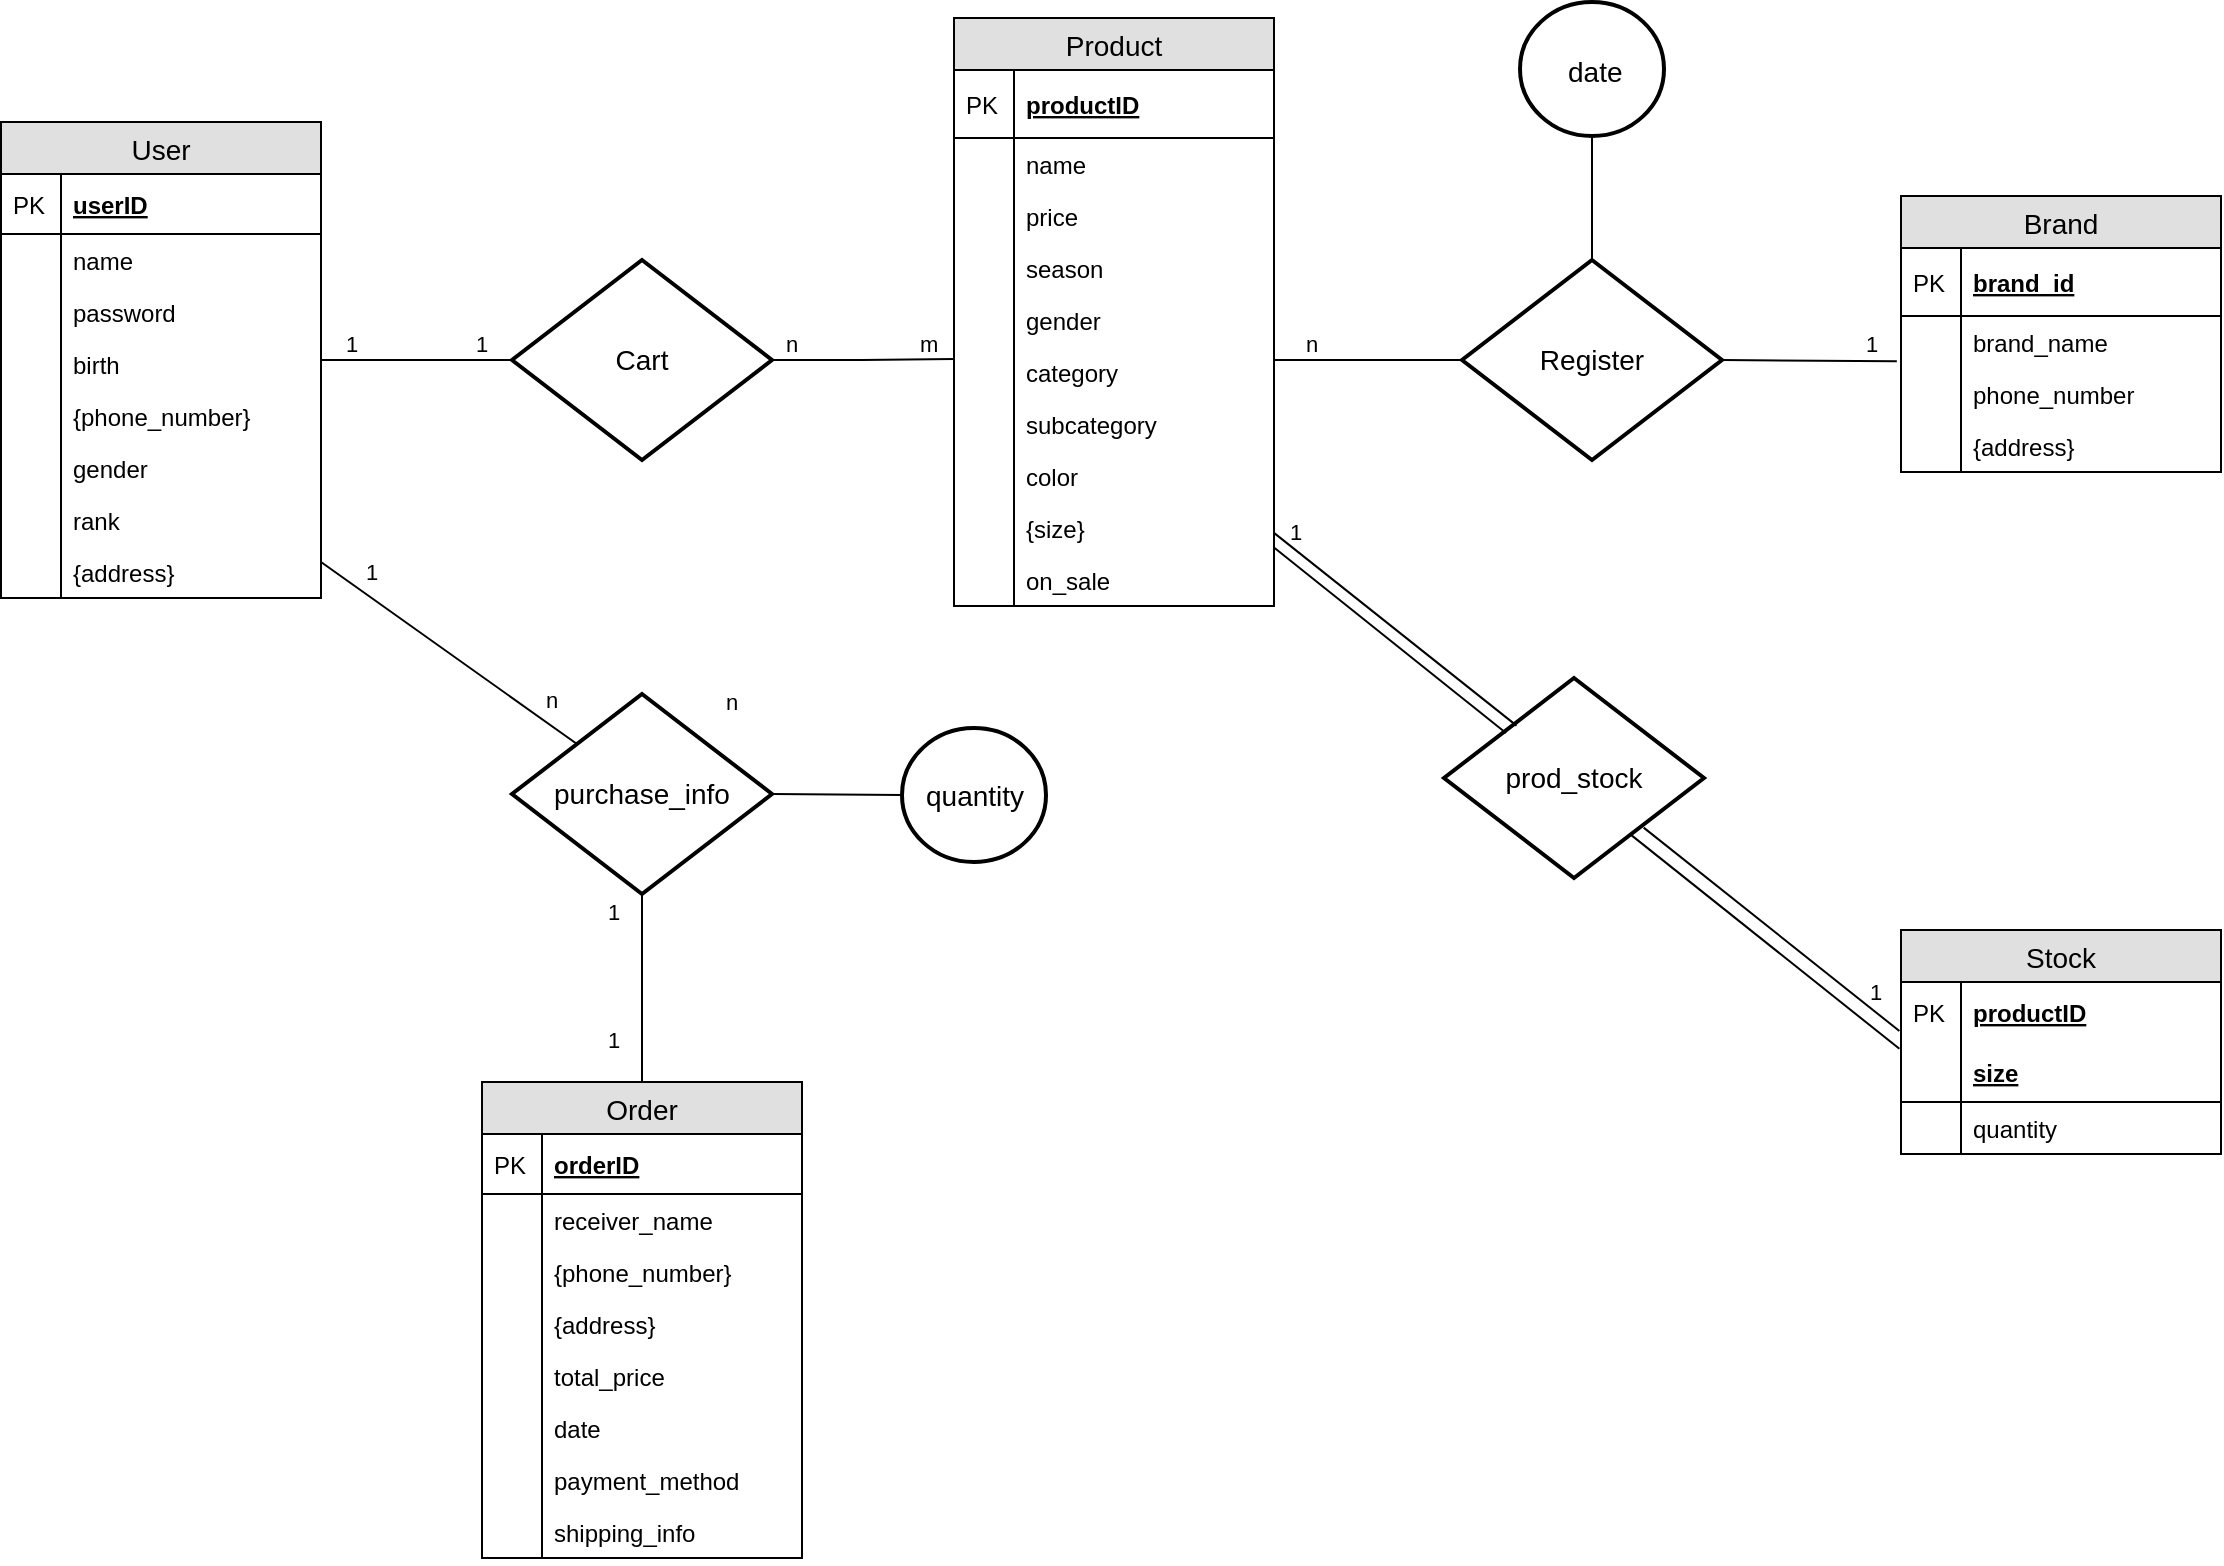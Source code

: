 <mxfile version="12.2.6" type="device" pages="1"><diagram id="6go0YxS4qArBRORbx_n_" name="Page-1"><mxGraphModel dx="1727" dy="819" grid="1" gridSize="10" guides="1" tooltips="1" connect="1" arrows="1" fold="1" page="1" pageScale="1" pageWidth="1169" pageHeight="827" math="0" shadow="0"><root><mxCell id="0"/><mxCell id="1" parent="0"/><mxCell id="MgTpr4S2zH0lPqPkGLMn-1" value="User" style="swimlane;fontStyle=0;childLayout=stackLayout;horizontal=1;startSize=26;fillColor=#e0e0e0;horizontalStack=0;resizeParent=1;resizeParentMax=0;resizeLast=0;collapsible=1;marginBottom=0;swimlaneFillColor=#ffffff;align=center;fontSize=14;" parent="1" vertex="1"><mxGeometry x="28.5" y="84" width="160" height="238" as="geometry"/></mxCell><mxCell id="MgTpr4S2zH0lPqPkGLMn-2" value="userID" style="shape=partialRectangle;top=0;left=0;right=0;bottom=1;align=left;verticalAlign=middle;fillColor=none;spacingLeft=34;spacingRight=4;overflow=hidden;rotatable=0;points=[[0,0.5],[1,0.5]];portConstraint=eastwest;dropTarget=0;fontStyle=5;fontSize=12;" parent="MgTpr4S2zH0lPqPkGLMn-1" vertex="1"><mxGeometry y="26" width="160" height="30" as="geometry"/></mxCell><mxCell id="MgTpr4S2zH0lPqPkGLMn-3" value="PK" style="shape=partialRectangle;top=0;left=0;bottom=0;fillColor=none;align=left;verticalAlign=middle;spacingLeft=4;spacingRight=4;overflow=hidden;rotatable=0;points=[];portConstraint=eastwest;part=1;fontSize=12;" parent="MgTpr4S2zH0lPqPkGLMn-2" vertex="1" connectable="0"><mxGeometry width="30" height="30" as="geometry"/></mxCell><mxCell id="MgTpr4S2zH0lPqPkGLMn-4" value="name" style="shape=partialRectangle;top=0;left=0;right=0;bottom=0;align=left;verticalAlign=top;fillColor=none;spacingLeft=34;spacingRight=4;overflow=hidden;rotatable=0;points=[[0,0.5],[1,0.5]];portConstraint=eastwest;dropTarget=0;fontSize=12;" parent="MgTpr4S2zH0lPqPkGLMn-1" vertex="1"><mxGeometry y="56" width="160" height="26" as="geometry"/></mxCell><mxCell id="MgTpr4S2zH0lPqPkGLMn-5" value="" style="shape=partialRectangle;top=0;left=0;bottom=0;fillColor=none;align=left;verticalAlign=top;spacingLeft=4;spacingRight=4;overflow=hidden;rotatable=0;points=[];portConstraint=eastwest;part=1;fontSize=12;" parent="MgTpr4S2zH0lPqPkGLMn-4" vertex="1" connectable="0"><mxGeometry width="30" height="26" as="geometry"/></mxCell><mxCell id="MgTpr4S2zH0lPqPkGLMn-6" value="password" style="shape=partialRectangle;top=0;left=0;right=0;bottom=0;align=left;verticalAlign=top;fillColor=none;spacingLeft=34;spacingRight=4;overflow=hidden;rotatable=0;points=[[0,0.5],[1,0.5]];portConstraint=eastwest;dropTarget=0;fontSize=12;" parent="MgTpr4S2zH0lPqPkGLMn-1" vertex="1"><mxGeometry y="82" width="160" height="26" as="geometry"/></mxCell><mxCell id="MgTpr4S2zH0lPqPkGLMn-7" value="" style="shape=partialRectangle;top=0;left=0;bottom=0;fillColor=none;align=left;verticalAlign=top;spacingLeft=4;spacingRight=4;overflow=hidden;rotatable=0;points=[];portConstraint=eastwest;part=1;fontSize=12;" parent="MgTpr4S2zH0lPqPkGLMn-6" vertex="1" connectable="0"><mxGeometry width="30" height="26" as="geometry"/></mxCell><mxCell id="MgTpr4S2zH0lPqPkGLMn-8" value="birth" style="shape=partialRectangle;top=0;left=0;right=0;bottom=0;align=left;verticalAlign=top;fillColor=none;spacingLeft=34;spacingRight=4;overflow=hidden;rotatable=0;points=[[0,0.5],[1,0.5]];portConstraint=eastwest;dropTarget=0;fontSize=12;" parent="MgTpr4S2zH0lPqPkGLMn-1" vertex="1"><mxGeometry y="108" width="160" height="26" as="geometry"/></mxCell><mxCell id="MgTpr4S2zH0lPqPkGLMn-9" value="" style="shape=partialRectangle;top=0;left=0;bottom=0;fillColor=none;align=left;verticalAlign=top;spacingLeft=4;spacingRight=4;overflow=hidden;rotatable=0;points=[];portConstraint=eastwest;part=1;fontSize=12;" parent="MgTpr4S2zH0lPqPkGLMn-8" vertex="1" connectable="0"><mxGeometry width="30" height="26" as="geometry"/></mxCell><mxCell id="MgTpr4S2zH0lPqPkGLMn-12" value="{phone_number}" style="shape=partialRectangle;top=0;left=0;right=0;bottom=0;align=left;verticalAlign=top;fillColor=none;spacingLeft=34;spacingRight=4;overflow=hidden;rotatable=0;points=[[0,0.5],[1,0.5]];portConstraint=eastwest;dropTarget=0;fontSize=12;" parent="MgTpr4S2zH0lPqPkGLMn-1" vertex="1"><mxGeometry y="134" width="160" height="26" as="geometry"/></mxCell><mxCell id="MgTpr4S2zH0lPqPkGLMn-13" value="" style="shape=partialRectangle;top=0;left=0;bottom=0;fillColor=none;align=left;verticalAlign=top;spacingLeft=4;spacingRight=4;overflow=hidden;rotatable=0;points=[];portConstraint=eastwest;part=1;fontSize=12;" parent="MgTpr4S2zH0lPqPkGLMn-12" vertex="1" connectable="0"><mxGeometry width="30" height="26" as="geometry"/></mxCell><mxCell id="MgTpr4S2zH0lPqPkGLMn-14" value="gender" style="shape=partialRectangle;top=0;left=0;right=0;bottom=0;align=left;verticalAlign=top;fillColor=none;spacingLeft=34;spacingRight=4;overflow=hidden;rotatable=0;points=[[0,0.5],[1,0.5]];portConstraint=eastwest;dropTarget=0;fontSize=12;" parent="MgTpr4S2zH0lPqPkGLMn-1" vertex="1"><mxGeometry y="160" width="160" height="26" as="geometry"/></mxCell><mxCell id="MgTpr4S2zH0lPqPkGLMn-15" value="" style="shape=partialRectangle;top=0;left=0;bottom=0;fillColor=none;align=left;verticalAlign=top;spacingLeft=4;spacingRight=4;overflow=hidden;rotatable=0;points=[];portConstraint=eastwest;part=1;fontSize=12;" parent="MgTpr4S2zH0lPqPkGLMn-14" vertex="1" connectable="0"><mxGeometry width="30" height="26" as="geometry"/></mxCell><mxCell id="MgTpr4S2zH0lPqPkGLMn-16" value="rank" style="shape=partialRectangle;top=0;left=0;right=0;bottom=0;align=left;verticalAlign=top;fillColor=none;spacingLeft=34;spacingRight=4;overflow=hidden;rotatable=0;points=[[0,0.5],[1,0.5]];portConstraint=eastwest;dropTarget=0;fontSize=12;" parent="MgTpr4S2zH0lPqPkGLMn-1" vertex="1"><mxGeometry y="186" width="160" height="26" as="geometry"/></mxCell><mxCell id="MgTpr4S2zH0lPqPkGLMn-17" value="" style="shape=partialRectangle;top=0;left=0;bottom=0;fillColor=none;align=left;verticalAlign=top;spacingLeft=4;spacingRight=4;overflow=hidden;rotatable=0;points=[];portConstraint=eastwest;part=1;fontSize=12;" parent="MgTpr4S2zH0lPqPkGLMn-16" vertex="1" connectable="0"><mxGeometry width="30" height="26" as="geometry"/></mxCell><mxCell id="MgTpr4S2zH0lPqPkGLMn-18" value="{address}" style="shape=partialRectangle;top=0;left=0;right=0;bottom=0;align=left;verticalAlign=top;fillColor=none;spacingLeft=34;spacingRight=4;overflow=hidden;rotatable=0;points=[[0,0.5],[1,0.5]];portConstraint=eastwest;dropTarget=0;fontSize=12;" parent="MgTpr4S2zH0lPqPkGLMn-1" vertex="1"><mxGeometry y="212" width="160" height="26" as="geometry"/></mxCell><mxCell id="MgTpr4S2zH0lPqPkGLMn-19" value="" style="shape=partialRectangle;top=0;left=0;bottom=0;fillColor=none;align=left;verticalAlign=top;spacingLeft=4;spacingRight=4;overflow=hidden;rotatable=0;points=[];portConstraint=eastwest;part=1;fontSize=12;" parent="MgTpr4S2zH0lPqPkGLMn-18" vertex="1" connectable="0"><mxGeometry width="30" height="26" as="geometry"/></mxCell><mxCell id="MgTpr4S2zH0lPqPkGLMn-41" value="Product" style="swimlane;fontStyle=0;childLayout=stackLayout;horizontal=1;startSize=26;fillColor=#e0e0e0;horizontalStack=0;resizeParent=1;resizeParentMax=0;resizeLast=0;collapsible=1;marginBottom=0;swimlaneFillColor=#ffffff;align=center;fontSize=14;" parent="1" vertex="1"><mxGeometry x="505" y="32" width="160" height="294" as="geometry"/></mxCell><mxCell id="MgTpr4S2zH0lPqPkGLMn-42" value="productID" style="shape=partialRectangle;top=0;left=0;right=0;bottom=1;align=left;verticalAlign=middle;fillColor=none;spacingLeft=34;spacingRight=4;overflow=hidden;rotatable=0;points=[[0,0.5],[1,0.5]];portConstraint=eastwest;dropTarget=0;fontStyle=5;fontSize=12;" parent="MgTpr4S2zH0lPqPkGLMn-41" vertex="1"><mxGeometry y="26" width="160" height="34" as="geometry"/></mxCell><mxCell id="MgTpr4S2zH0lPqPkGLMn-43" value="PK" style="shape=partialRectangle;top=0;left=0;bottom=0;fillColor=none;align=left;verticalAlign=middle;spacingLeft=4;spacingRight=4;overflow=hidden;rotatable=0;points=[];portConstraint=eastwest;part=1;fontSize=12;" parent="MgTpr4S2zH0lPqPkGLMn-42" vertex="1" connectable="0"><mxGeometry width="30" height="34" as="geometry"/></mxCell><mxCell id="MgTpr4S2zH0lPqPkGLMn-46" value="name" style="shape=partialRectangle;top=0;left=0;right=0;bottom=0;align=left;verticalAlign=top;fillColor=none;spacingLeft=34;spacingRight=4;overflow=hidden;rotatable=0;points=[[0,0.5],[1,0.5]];portConstraint=eastwest;dropTarget=0;fontSize=12;" parent="MgTpr4S2zH0lPqPkGLMn-41" vertex="1"><mxGeometry y="60" width="160" height="26" as="geometry"/></mxCell><mxCell id="MgTpr4S2zH0lPqPkGLMn-47" value="" style="shape=partialRectangle;top=0;left=0;bottom=0;fillColor=none;align=left;verticalAlign=top;spacingLeft=4;spacingRight=4;overflow=hidden;rotatable=0;points=[];portConstraint=eastwest;part=1;fontSize=12;" parent="MgTpr4S2zH0lPqPkGLMn-46" vertex="1" connectable="0"><mxGeometry width="30" height="26" as="geometry"/></mxCell><mxCell id="MgTpr4S2zH0lPqPkGLMn-48" value="price" style="shape=partialRectangle;top=0;left=0;right=0;bottom=0;align=left;verticalAlign=top;fillColor=none;spacingLeft=34;spacingRight=4;overflow=hidden;rotatable=0;points=[[0,0.5],[1,0.5]];portConstraint=eastwest;dropTarget=0;fontSize=12;" parent="MgTpr4S2zH0lPqPkGLMn-41" vertex="1"><mxGeometry y="86" width="160" height="26" as="geometry"/></mxCell><mxCell id="MgTpr4S2zH0lPqPkGLMn-49" value="" style="shape=partialRectangle;top=0;left=0;bottom=0;fillColor=none;align=left;verticalAlign=top;spacingLeft=4;spacingRight=4;overflow=hidden;rotatable=0;points=[];portConstraint=eastwest;part=1;fontSize=12;" parent="MgTpr4S2zH0lPqPkGLMn-48" vertex="1" connectable="0"><mxGeometry width="30" height="26" as="geometry"/></mxCell><mxCell id="MgTpr4S2zH0lPqPkGLMn-54" value="season" style="shape=partialRectangle;top=0;left=0;right=0;bottom=0;align=left;verticalAlign=top;fillColor=none;spacingLeft=34;spacingRight=4;overflow=hidden;rotatable=0;points=[[0,0.5],[1,0.5]];portConstraint=eastwest;dropTarget=0;fontSize=12;" parent="MgTpr4S2zH0lPqPkGLMn-41" vertex="1"><mxGeometry y="112" width="160" height="26" as="geometry"/></mxCell><mxCell id="MgTpr4S2zH0lPqPkGLMn-55" value="" style="shape=partialRectangle;top=0;left=0;bottom=0;fillColor=none;align=left;verticalAlign=top;spacingLeft=4;spacingRight=4;overflow=hidden;rotatable=0;points=[];portConstraint=eastwest;part=1;fontSize=12;" parent="MgTpr4S2zH0lPqPkGLMn-54" vertex="1" connectable="0"><mxGeometry width="30" height="26" as="geometry"/></mxCell><mxCell id="liSh1-O4tQ08K_07JXcO-16" value="gender" style="shape=partialRectangle;top=0;left=0;right=0;bottom=0;align=left;verticalAlign=top;fillColor=none;spacingLeft=34;spacingRight=4;overflow=hidden;rotatable=0;points=[[0,0.5],[1,0.5]];portConstraint=eastwest;dropTarget=0;fontSize=12;" vertex="1" parent="MgTpr4S2zH0lPqPkGLMn-41"><mxGeometry y="138" width="160" height="26" as="geometry"/></mxCell><mxCell id="liSh1-O4tQ08K_07JXcO-17" value="" style="shape=partialRectangle;top=0;left=0;bottom=0;fillColor=none;align=left;verticalAlign=top;spacingLeft=4;spacingRight=4;overflow=hidden;rotatable=0;points=[];portConstraint=eastwest;part=1;fontSize=12;" vertex="1" connectable="0" parent="liSh1-O4tQ08K_07JXcO-16"><mxGeometry width="30" height="26" as="geometry"/></mxCell><mxCell id="liSh1-O4tQ08K_07JXcO-18" value="category" style="shape=partialRectangle;top=0;left=0;right=0;bottom=0;align=left;verticalAlign=top;fillColor=none;spacingLeft=34;spacingRight=4;overflow=hidden;rotatable=0;points=[[0,0.5],[1,0.5]];portConstraint=eastwest;dropTarget=0;fontSize=12;" vertex="1" parent="MgTpr4S2zH0lPqPkGLMn-41"><mxGeometry y="164" width="160" height="26" as="geometry"/></mxCell><mxCell id="liSh1-O4tQ08K_07JXcO-19" value="" style="shape=partialRectangle;top=0;left=0;bottom=0;fillColor=none;align=left;verticalAlign=top;spacingLeft=4;spacingRight=4;overflow=hidden;rotatable=0;points=[];portConstraint=eastwest;part=1;fontSize=12;" vertex="1" connectable="0" parent="liSh1-O4tQ08K_07JXcO-18"><mxGeometry width="30" height="26" as="geometry"/></mxCell><mxCell id="liSh1-O4tQ08K_07JXcO-20" value="subcategory" style="shape=partialRectangle;top=0;left=0;right=0;bottom=0;align=left;verticalAlign=top;fillColor=none;spacingLeft=34;spacingRight=4;overflow=hidden;rotatable=0;points=[[0,0.5],[1,0.5]];portConstraint=eastwest;dropTarget=0;fontSize=12;" vertex="1" parent="MgTpr4S2zH0lPqPkGLMn-41"><mxGeometry y="190" width="160" height="26" as="geometry"/></mxCell><mxCell id="liSh1-O4tQ08K_07JXcO-21" value="" style="shape=partialRectangle;top=0;left=0;bottom=0;fillColor=none;align=left;verticalAlign=top;spacingLeft=4;spacingRight=4;overflow=hidden;rotatable=0;points=[];portConstraint=eastwest;part=1;fontSize=12;" vertex="1" connectable="0" parent="liSh1-O4tQ08K_07JXcO-20"><mxGeometry width="30" height="26" as="geometry"/></mxCell><mxCell id="liSh1-O4tQ08K_07JXcO-22" value="color" style="shape=partialRectangle;top=0;left=0;right=0;bottom=0;align=left;verticalAlign=top;fillColor=none;spacingLeft=34;spacingRight=4;overflow=hidden;rotatable=0;points=[[0,0.5],[1,0.5]];portConstraint=eastwest;dropTarget=0;fontSize=12;" vertex="1" parent="MgTpr4S2zH0lPqPkGLMn-41"><mxGeometry y="216" width="160" height="26" as="geometry"/></mxCell><mxCell id="liSh1-O4tQ08K_07JXcO-23" value="" style="shape=partialRectangle;top=0;left=0;bottom=0;fillColor=none;align=left;verticalAlign=top;spacingLeft=4;spacingRight=4;overflow=hidden;rotatable=0;points=[];portConstraint=eastwest;part=1;fontSize=12;" vertex="1" connectable="0" parent="liSh1-O4tQ08K_07JXcO-22"><mxGeometry width="30" height="26" as="geometry"/></mxCell><mxCell id="liSh1-O4tQ08K_07JXcO-24" value="{size}" style="shape=partialRectangle;top=0;left=0;right=0;bottom=0;align=left;verticalAlign=top;fillColor=none;spacingLeft=34;spacingRight=4;overflow=hidden;rotatable=0;points=[[0,0.5],[1,0.5]];portConstraint=eastwest;dropTarget=0;fontSize=12;" vertex="1" parent="MgTpr4S2zH0lPqPkGLMn-41"><mxGeometry y="242" width="160" height="26" as="geometry"/></mxCell><mxCell id="liSh1-O4tQ08K_07JXcO-25" value="" style="shape=partialRectangle;top=0;left=0;bottom=0;fillColor=none;align=left;verticalAlign=top;spacingLeft=4;spacingRight=4;overflow=hidden;rotatable=0;points=[];portConstraint=eastwest;part=1;fontSize=12;" vertex="1" connectable="0" parent="liSh1-O4tQ08K_07JXcO-24"><mxGeometry width="30" height="26" as="geometry"/></mxCell><mxCell id="liSh1-O4tQ08K_07JXcO-44" value="on_sale" style="shape=partialRectangle;top=0;left=0;right=0;bottom=0;align=left;verticalAlign=top;fillColor=none;spacingLeft=34;spacingRight=4;overflow=hidden;rotatable=0;points=[[0,0.5],[1,0.5]];portConstraint=eastwest;dropTarget=0;fontSize=12;" vertex="1" parent="MgTpr4S2zH0lPqPkGLMn-41"><mxGeometry y="268" width="160" height="26" as="geometry"/></mxCell><mxCell id="liSh1-O4tQ08K_07JXcO-45" value="" style="shape=partialRectangle;top=0;left=0;bottom=0;fillColor=none;align=left;verticalAlign=top;spacingLeft=4;spacingRight=4;overflow=hidden;rotatable=0;points=[];portConstraint=eastwest;part=1;fontSize=12;" vertex="1" connectable="0" parent="liSh1-O4tQ08K_07JXcO-44"><mxGeometry width="30" height="26" as="geometry"/></mxCell><mxCell id="MgTpr4S2zH0lPqPkGLMn-109" style="edgeStyle=orthogonalEdgeStyle;rounded=0;orthogonalLoop=1;jettySize=auto;html=1;exitX=0.5;exitY=0;exitDx=0;exitDy=0;entryX=0.5;entryY=1;entryDx=0;entryDy=0;endArrow=none;endFill=0;fontSize=11;" parent="1" source="MgTpr4S2zH0lPqPkGLMn-64" target="MgTpr4S2zH0lPqPkGLMn-106" edge="1"><mxGeometry relative="1" as="geometry"/></mxCell><mxCell id="MgTpr4S2zH0lPqPkGLMn-64" value="Order" style="swimlane;fontStyle=0;childLayout=stackLayout;horizontal=1;startSize=26;fillColor=#e0e0e0;horizontalStack=0;resizeParent=1;resizeParentMax=0;resizeLast=0;collapsible=1;marginBottom=0;swimlaneFillColor=#ffffff;align=center;fontSize=14;" parent="1" vertex="1"><mxGeometry x="269" y="564" width="160" height="238" as="geometry"/></mxCell><mxCell id="MgTpr4S2zH0lPqPkGLMn-65" value="orderID" style="shape=partialRectangle;top=0;left=0;right=0;bottom=1;align=left;verticalAlign=middle;fillColor=none;spacingLeft=34;spacingRight=4;overflow=hidden;rotatable=0;points=[[0,0.5],[1,0.5]];portConstraint=eastwest;dropTarget=0;fontStyle=5;fontSize=12;" parent="MgTpr4S2zH0lPqPkGLMn-64" vertex="1"><mxGeometry y="26" width="160" height="30" as="geometry"/></mxCell><mxCell id="MgTpr4S2zH0lPqPkGLMn-66" value="PK" style="shape=partialRectangle;top=0;left=0;bottom=0;fillColor=none;align=left;verticalAlign=middle;spacingLeft=4;spacingRight=4;overflow=hidden;rotatable=0;points=[];portConstraint=eastwest;part=1;fontSize=12;" parent="MgTpr4S2zH0lPqPkGLMn-65" vertex="1" connectable="0"><mxGeometry width="30" height="30" as="geometry"/></mxCell><mxCell id="MgTpr4S2zH0lPqPkGLMn-67" value="receiver_name" style="shape=partialRectangle;top=0;left=0;right=0;bottom=0;align=left;verticalAlign=top;fillColor=none;spacingLeft=34;spacingRight=4;overflow=hidden;rotatable=0;points=[[0,0.5],[1,0.5]];portConstraint=eastwest;dropTarget=0;fontSize=12;" parent="MgTpr4S2zH0lPqPkGLMn-64" vertex="1"><mxGeometry y="56" width="160" height="26" as="geometry"/></mxCell><mxCell id="MgTpr4S2zH0lPqPkGLMn-68" value="" style="shape=partialRectangle;top=0;left=0;bottom=0;fillColor=none;align=left;verticalAlign=top;spacingLeft=4;spacingRight=4;overflow=hidden;rotatable=0;points=[];portConstraint=eastwest;part=1;fontSize=12;" parent="MgTpr4S2zH0lPqPkGLMn-67" vertex="1" connectable="0"><mxGeometry width="30" height="26" as="geometry"/></mxCell><mxCell id="liSh1-O4tQ08K_07JXcO-53" value="{phone_number}" style="shape=partialRectangle;top=0;left=0;right=0;bottom=0;align=left;verticalAlign=top;fillColor=none;spacingLeft=34;spacingRight=4;overflow=hidden;rotatable=0;points=[[0,0.5],[1,0.5]];portConstraint=eastwest;dropTarget=0;fontSize=12;" vertex="1" parent="MgTpr4S2zH0lPqPkGLMn-64"><mxGeometry y="82" width="160" height="26" as="geometry"/></mxCell><mxCell id="liSh1-O4tQ08K_07JXcO-54" value="" style="shape=partialRectangle;top=0;left=0;bottom=0;fillColor=none;align=left;verticalAlign=top;spacingLeft=4;spacingRight=4;overflow=hidden;rotatable=0;points=[];portConstraint=eastwest;part=1;fontSize=12;" vertex="1" connectable="0" parent="liSh1-O4tQ08K_07JXcO-53"><mxGeometry width="30" height="26" as="geometry"/></mxCell><mxCell id="liSh1-O4tQ08K_07JXcO-51" value="{address}" style="shape=partialRectangle;top=0;left=0;right=0;bottom=0;align=left;verticalAlign=top;fillColor=none;spacingLeft=34;spacingRight=4;overflow=hidden;rotatable=0;points=[[0,0.5],[1,0.5]];portConstraint=eastwest;dropTarget=0;fontSize=12;" vertex="1" parent="MgTpr4S2zH0lPqPkGLMn-64"><mxGeometry y="108" width="160" height="26" as="geometry"/></mxCell><mxCell id="liSh1-O4tQ08K_07JXcO-52" value="" style="shape=partialRectangle;top=0;left=0;bottom=0;fillColor=none;align=left;verticalAlign=top;spacingLeft=4;spacingRight=4;overflow=hidden;rotatable=0;points=[];portConstraint=eastwest;part=1;fontSize=12;" vertex="1" connectable="0" parent="liSh1-O4tQ08K_07JXcO-51"><mxGeometry width="30" height="26" as="geometry"/></mxCell><mxCell id="MgTpr4S2zH0lPqPkGLMn-69" value="total_price" style="shape=partialRectangle;top=0;left=0;right=0;bottom=0;align=left;verticalAlign=top;fillColor=none;spacingLeft=34;spacingRight=4;overflow=hidden;rotatable=0;points=[[0,0.5],[1,0.5]];portConstraint=eastwest;dropTarget=0;fontSize=12;" parent="MgTpr4S2zH0lPqPkGLMn-64" vertex="1"><mxGeometry y="134" width="160" height="26" as="geometry"/></mxCell><mxCell id="MgTpr4S2zH0lPqPkGLMn-70" value="" style="shape=partialRectangle;top=0;left=0;bottom=0;fillColor=none;align=left;verticalAlign=top;spacingLeft=4;spacingRight=4;overflow=hidden;rotatable=0;points=[];portConstraint=eastwest;part=1;fontSize=12;" parent="MgTpr4S2zH0lPqPkGLMn-69" vertex="1" connectable="0"><mxGeometry width="30" height="26" as="geometry"/></mxCell><mxCell id="MgTpr4S2zH0lPqPkGLMn-77" value="date" style="shape=partialRectangle;top=0;left=0;right=0;bottom=0;align=left;verticalAlign=top;fillColor=none;spacingLeft=34;spacingRight=4;overflow=hidden;rotatable=0;points=[[0,0.5],[1,0.5]];portConstraint=eastwest;dropTarget=0;fontSize=12;" parent="MgTpr4S2zH0lPqPkGLMn-64" vertex="1"><mxGeometry y="160" width="160" height="26" as="geometry"/></mxCell><mxCell id="MgTpr4S2zH0lPqPkGLMn-78" value="" style="shape=partialRectangle;top=0;left=0;bottom=0;fillColor=none;align=left;verticalAlign=top;spacingLeft=4;spacingRight=4;overflow=hidden;rotatable=0;points=[];portConstraint=eastwest;part=1;fontSize=12;" parent="MgTpr4S2zH0lPqPkGLMn-77" vertex="1" connectable="0"><mxGeometry width="30" height="26" as="geometry"/></mxCell><mxCell id="liSh1-O4tQ08K_07JXcO-55" value="payment_method" style="shape=partialRectangle;top=0;left=0;right=0;bottom=0;align=left;verticalAlign=top;fillColor=none;spacingLeft=34;spacingRight=4;overflow=hidden;rotatable=0;points=[[0,0.5],[1,0.5]];portConstraint=eastwest;dropTarget=0;fontSize=12;" vertex="1" parent="MgTpr4S2zH0lPqPkGLMn-64"><mxGeometry y="186" width="160" height="26" as="geometry"/></mxCell><mxCell id="liSh1-O4tQ08K_07JXcO-56" value="" style="shape=partialRectangle;top=0;left=0;bottom=0;fillColor=none;align=left;verticalAlign=top;spacingLeft=4;spacingRight=4;overflow=hidden;rotatable=0;points=[];portConstraint=eastwest;part=1;fontSize=12;" vertex="1" connectable="0" parent="liSh1-O4tQ08K_07JXcO-55"><mxGeometry width="30" height="26" as="geometry"/></mxCell><mxCell id="liSh1-O4tQ08K_07JXcO-57" value="shipping_info" style="shape=partialRectangle;top=0;left=0;right=0;bottom=0;align=left;verticalAlign=top;fillColor=none;spacingLeft=34;spacingRight=4;overflow=hidden;rotatable=0;points=[[0,0.5],[1,0.5]];portConstraint=eastwest;dropTarget=0;fontSize=12;" vertex="1" parent="MgTpr4S2zH0lPqPkGLMn-64"><mxGeometry y="212" width="160" height="26" as="geometry"/></mxCell><mxCell id="liSh1-O4tQ08K_07JXcO-58" value="" style="shape=partialRectangle;top=0;left=0;bottom=0;fillColor=none;align=left;verticalAlign=top;spacingLeft=4;spacingRight=4;overflow=hidden;rotatable=0;points=[];portConstraint=eastwest;part=1;fontSize=12;" vertex="1" connectable="0" parent="liSh1-O4tQ08K_07JXcO-57"><mxGeometry width="30" height="26" as="geometry"/></mxCell><mxCell id="MgTpr4S2zH0lPqPkGLMn-181" style="edgeStyle=none;rounded=0;orthogonalLoop=1;jettySize=auto;html=1;exitX=0;exitY=0;exitDx=0;exitDy=0;endArrow=none;endFill=0;fontSize=11;entryX=1;entryY=0.308;entryDx=0;entryDy=0;entryPerimeter=0;" parent="1" source="MgTpr4S2zH0lPqPkGLMn-106" target="MgTpr4S2zH0lPqPkGLMn-18" edge="1"><mxGeometry relative="1" as="geometry"><mxPoint x="186.5" y="292" as="targetPoint"/></mxGeometry></mxCell><mxCell id="MgTpr4S2zH0lPqPkGLMn-205" style="edgeStyle=none;rounded=0;orthogonalLoop=1;jettySize=auto;html=1;exitX=1;exitY=0.5;exitDx=0;exitDy=0;entryX=0;entryY=0.5;entryDx=0;entryDy=0;entryPerimeter=0;endArrow=none;endFill=0;fontSize=11;" parent="1" source="MgTpr4S2zH0lPqPkGLMn-106" target="MgTpr4S2zH0lPqPkGLMn-122" edge="1"><mxGeometry relative="1" as="geometry"/></mxCell><mxCell id="MgTpr4S2zH0lPqPkGLMn-106" value="purchase_info" style="shape=rhombus;strokeWidth=2;fontSize=17;perimeter=rhombusPerimeter;whiteSpace=wrap;html=1;align=center;fontSize=14;" parent="1" vertex="1"><mxGeometry x="284" y="370" width="130" height="100" as="geometry"/></mxCell><mxCell id="MgTpr4S2zH0lPqPkGLMn-122" value="" style="verticalLabelPosition=bottom;verticalAlign=top;html=1;strokeWidth=2;shape=mxgraph.flowchart.on-page_reference;fontSize=11;" parent="1" vertex="1"><mxGeometry x="479" y="387" width="72" height="67" as="geometry"/></mxCell><mxCell id="MgTpr4S2zH0lPqPkGLMn-133" value="Stock" style="swimlane;fontStyle=0;childLayout=stackLayout;horizontal=1;startSize=26;fillColor=#e0e0e0;horizontalStack=0;resizeParent=1;resizeParentMax=0;resizeLast=0;collapsible=1;marginBottom=0;swimlaneFillColor=#ffffff;align=center;fontSize=14;" parent="1" vertex="1"><mxGeometry x="978.5" y="488" width="160" height="112" as="geometry"/></mxCell><mxCell id="MgTpr4S2zH0lPqPkGLMn-134" value="productID" style="shape=partialRectangle;top=0;left=0;right=0;bottom=1;align=left;verticalAlign=middle;fillColor=none;spacingLeft=34;spacingRight=4;overflow=hidden;rotatable=0;points=[[0,0.5],[1,0.5]];portConstraint=eastwest;dropTarget=0;fontStyle=5;fontSize=12;strokeColor=none;" parent="MgTpr4S2zH0lPqPkGLMn-133" vertex="1"><mxGeometry y="26" width="160" height="30" as="geometry"/></mxCell><mxCell id="MgTpr4S2zH0lPqPkGLMn-135" value="PK" style="shape=partialRectangle;top=0;left=0;bottom=0;fillColor=none;align=left;verticalAlign=middle;spacingLeft=4;spacingRight=4;overflow=hidden;rotatable=0;points=[];portConstraint=eastwest;part=1;fontSize=12;" parent="MgTpr4S2zH0lPqPkGLMn-134" vertex="1" connectable="0"><mxGeometry width="30" height="30" as="geometry"/></mxCell><mxCell id="liSh1-O4tQ08K_07JXcO-40" value="size" style="shape=partialRectangle;top=0;left=0;right=0;bottom=1;align=left;verticalAlign=middle;fillColor=none;spacingLeft=34;spacingRight=4;overflow=hidden;rotatable=0;points=[[0,0.5],[1,0.5]];portConstraint=eastwest;dropTarget=0;fontStyle=5;fontSize=12;" vertex="1" parent="MgTpr4S2zH0lPqPkGLMn-133"><mxGeometry y="56" width="160" height="30" as="geometry"/></mxCell><mxCell id="liSh1-O4tQ08K_07JXcO-41" value="" style="shape=partialRectangle;top=0;left=0;bottom=0;fillColor=none;align=left;verticalAlign=middle;spacingLeft=4;spacingRight=4;overflow=hidden;rotatable=0;points=[];portConstraint=eastwest;part=1;fontSize=12;" vertex="1" connectable="0" parent="liSh1-O4tQ08K_07JXcO-40"><mxGeometry width="30" height="30" as="geometry"/></mxCell><mxCell id="MgTpr4S2zH0lPqPkGLMn-136" value="quantity" style="shape=partialRectangle;top=0;left=0;right=0;bottom=0;align=left;verticalAlign=top;fillColor=none;spacingLeft=34;spacingRight=4;overflow=hidden;rotatable=0;points=[[0,0.5],[1,0.5]];portConstraint=eastwest;dropTarget=0;fontSize=12;" parent="MgTpr4S2zH0lPqPkGLMn-133" vertex="1"><mxGeometry y="86" width="160" height="26" as="geometry"/></mxCell><mxCell id="MgTpr4S2zH0lPqPkGLMn-137" value="" style="shape=partialRectangle;top=0;left=0;bottom=0;fillColor=none;align=left;verticalAlign=top;spacingLeft=4;spacingRight=4;overflow=hidden;rotatable=0;points=[];portConstraint=eastwest;part=1;fontSize=12;" parent="MgTpr4S2zH0lPqPkGLMn-136" vertex="1" connectable="0"><mxGeometry width="30" height="26" as="geometry"/></mxCell><mxCell id="MgTpr4S2zH0lPqPkGLMn-142" value="Brand" style="swimlane;fontStyle=0;childLayout=stackLayout;horizontal=1;startSize=26;fillColor=#e0e0e0;horizontalStack=0;resizeParent=1;resizeParentMax=0;resizeLast=0;collapsible=1;marginBottom=0;swimlaneFillColor=#ffffff;align=center;fontSize=14;" parent="1" vertex="1"><mxGeometry x="978.5" y="121" width="160" height="138" as="geometry"/></mxCell><mxCell id="MgTpr4S2zH0lPqPkGLMn-143" value="brand_id" style="shape=partialRectangle;top=0;left=0;right=0;bottom=1;align=left;verticalAlign=middle;fillColor=none;spacingLeft=34;spacingRight=4;overflow=hidden;rotatable=0;points=[[0,0.5],[1,0.5]];portConstraint=eastwest;dropTarget=0;fontStyle=5;fontSize=12;" parent="MgTpr4S2zH0lPqPkGLMn-142" vertex="1"><mxGeometry y="26" width="160" height="34" as="geometry"/></mxCell><mxCell id="MgTpr4S2zH0lPqPkGLMn-144" value="PK" style="shape=partialRectangle;top=0;left=0;bottom=0;fillColor=none;align=left;verticalAlign=middle;spacingLeft=4;spacingRight=4;overflow=hidden;rotatable=0;points=[];portConstraint=eastwest;part=1;fontSize=12;" parent="MgTpr4S2zH0lPqPkGLMn-143" vertex="1" connectable="0"><mxGeometry width="30" height="34" as="geometry"/></mxCell><mxCell id="MgTpr4S2zH0lPqPkGLMn-145" value="brand_name" style="shape=partialRectangle;top=0;left=0;right=0;bottom=0;align=left;verticalAlign=top;fillColor=none;spacingLeft=34;spacingRight=4;overflow=hidden;rotatable=0;points=[[0,0.5],[1,0.5]];portConstraint=eastwest;dropTarget=0;fontSize=12;" parent="MgTpr4S2zH0lPqPkGLMn-142" vertex="1"><mxGeometry y="60" width="160" height="26" as="geometry"/></mxCell><mxCell id="MgTpr4S2zH0lPqPkGLMn-146" value="" style="shape=partialRectangle;top=0;left=0;bottom=0;fillColor=none;align=left;verticalAlign=top;spacingLeft=4;spacingRight=4;overflow=hidden;rotatable=0;points=[];portConstraint=eastwest;part=1;fontSize=12;" parent="MgTpr4S2zH0lPqPkGLMn-145" vertex="1" connectable="0"><mxGeometry width="30" height="26" as="geometry"/></mxCell><mxCell id="MgTpr4S2zH0lPqPkGLMn-147" value="phone_number" style="shape=partialRectangle;top=0;left=0;right=0;bottom=0;align=left;verticalAlign=top;fillColor=none;spacingLeft=34;spacingRight=4;overflow=hidden;rotatable=0;points=[[0,0.5],[1,0.5]];portConstraint=eastwest;dropTarget=0;fontSize=12;" parent="MgTpr4S2zH0lPqPkGLMn-142" vertex="1"><mxGeometry y="86" width="160" height="26" as="geometry"/></mxCell><mxCell id="MgTpr4S2zH0lPqPkGLMn-148" value="" style="shape=partialRectangle;top=0;left=0;bottom=0;fillColor=none;align=left;verticalAlign=top;spacingLeft=4;spacingRight=4;overflow=hidden;rotatable=0;points=[];portConstraint=eastwest;part=1;fontSize=12;" parent="MgTpr4S2zH0lPqPkGLMn-147" vertex="1" connectable="0"><mxGeometry width="30" height="26" as="geometry"/></mxCell><mxCell id="MgTpr4S2zH0lPqPkGLMn-149" value="{address}" style="shape=partialRectangle;top=0;left=0;right=0;bottom=0;align=left;verticalAlign=top;fillColor=none;spacingLeft=34;spacingRight=4;overflow=hidden;rotatable=0;points=[[0,0.5],[1,0.5]];portConstraint=eastwest;dropTarget=0;fontSize=12;" parent="MgTpr4S2zH0lPqPkGLMn-142" vertex="1"><mxGeometry y="112" width="160" height="26" as="geometry"/></mxCell><mxCell id="MgTpr4S2zH0lPqPkGLMn-150" value="" style="shape=partialRectangle;top=0;left=0;bottom=0;fillColor=none;align=left;verticalAlign=top;spacingLeft=4;spacingRight=4;overflow=hidden;rotatable=0;points=[];portConstraint=eastwest;part=1;fontSize=12;" parent="MgTpr4S2zH0lPqPkGLMn-149" vertex="1" connectable="0"><mxGeometry width="30" height="26" as="geometry"/></mxCell><mxCell id="MgTpr4S2zH0lPqPkGLMn-154" value="prod_stock" style="shape=rhombus;strokeWidth=2;fontSize=17;perimeter=rhombusPerimeter;whiteSpace=wrap;html=1;align=center;fontSize=14;" parent="1" vertex="1"><mxGeometry x="750" y="362" width="130" height="100" as="geometry"/></mxCell><mxCell id="MgTpr4S2zH0lPqPkGLMn-192" style="edgeStyle=none;rounded=0;orthogonalLoop=1;jettySize=auto;html=1;exitX=1;exitY=0.5;exitDx=0;exitDy=0;endArrow=none;endFill=0;fontSize=11;entryX=-0.013;entryY=0.872;entryDx=0;entryDy=0;entryPerimeter=0;" parent="1" source="MgTpr4S2zH0lPqPkGLMn-155" target="MgTpr4S2zH0lPqPkGLMn-145" edge="1"><mxGeometry relative="1" as="geometry"><mxPoint x="978.5" y="206" as="targetPoint"/></mxGeometry></mxCell><mxCell id="liSh1-O4tQ08K_07JXcO-29" style="edgeStyle=orthogonalEdgeStyle;rounded=0;orthogonalLoop=1;jettySize=auto;html=1;exitX=0;exitY=0.5;exitDx=0;exitDy=0;endArrow=none;endFill=0;entryX=0.998;entryY=0.269;entryDx=0;entryDy=0;entryPerimeter=0;" edge="1" parent="1" source="MgTpr4S2zH0lPqPkGLMn-155" target="liSh1-O4tQ08K_07JXcO-18"><mxGeometry relative="1" as="geometry"><mxPoint x="664" y="202.5" as="targetPoint"/><Array as="points"/></mxGeometry></mxCell><mxCell id="MgTpr4S2zH0lPqPkGLMn-155" value="Register" style="shape=rhombus;strokeWidth=2;fontSize=17;perimeter=rhombusPerimeter;whiteSpace=wrap;html=1;align=center;fontSize=14;" parent="1" vertex="1"><mxGeometry x="759" y="153" width="130" height="100" as="geometry"/></mxCell><mxCell id="liSh1-O4tQ08K_07JXcO-28" style="edgeStyle=orthogonalEdgeStyle;rounded=0;orthogonalLoop=1;jettySize=auto;html=1;exitX=1;exitY=0.5;exitDx=0;exitDy=0;endArrow=none;endFill=0;" edge="1" parent="1" source="MgTpr4S2zH0lPqPkGLMn-165"><mxGeometry relative="1" as="geometry"><mxPoint x="505" y="202.5" as="targetPoint"/><Array as="points"><mxPoint x="459" y="202.5"/><mxPoint x="505" y="202.5"/></Array></mxGeometry></mxCell><mxCell id="MgTpr4S2zH0lPqPkGLMn-165" value="Cart" style="shape=rhombus;strokeWidth=2;fontSize=17;perimeter=rhombusPerimeter;whiteSpace=wrap;html=1;align=center;fontSize=14;" parent="1" vertex="1"><mxGeometry x="284" y="153" width="130" height="100" as="geometry"/></mxCell><mxCell id="MgTpr4S2zH0lPqPkGLMn-175" style="edgeStyle=none;rounded=0;orthogonalLoop=1;jettySize=auto;html=1;entryX=0;entryY=0.5;entryDx=0;entryDy=0;endArrow=none;endFill=0;fontSize=11;" parent="1" target="MgTpr4S2zH0lPqPkGLMn-165" edge="1"><mxGeometry relative="1" as="geometry"><mxPoint x="188.5" y="203" as="sourcePoint"/></mxGeometry></mxCell><mxCell id="MgTpr4S2zH0lPqPkGLMn-177" value="1" style="text;html=1;resizable=0;points=[];autosize=1;align=left;verticalAlign=top;spacingTop=-4;fontSize=11;" parent="1" vertex="1"><mxGeometry x="198.5" y="186" width="20" height="10" as="geometry"/></mxCell><mxCell id="MgTpr4S2zH0lPqPkGLMn-178" value="1" style="text;html=1;resizable=0;points=[];autosize=1;align=left;verticalAlign=top;spacingTop=-4;fontSize=11;" parent="1" vertex="1"><mxGeometry x="264" y="186" width="20" height="10" as="geometry"/></mxCell><mxCell id="MgTpr4S2zH0lPqPkGLMn-179" value="n" style="text;html=1;resizable=0;points=[];autosize=1;align=left;verticalAlign=top;spacingTop=-4;fontSize=11;" parent="1" vertex="1"><mxGeometry x="418.5" y="186" width="20" height="10" as="geometry"/></mxCell><mxCell id="MgTpr4S2zH0lPqPkGLMn-180" value="m" style="text;html=1;resizable=0;points=[];autosize=1;align=left;verticalAlign=top;spacingTop=-4;fontSize=11;" parent="1" vertex="1"><mxGeometry x="485.5" y="186" width="20" height="10" as="geometry"/></mxCell><mxCell id="MgTpr4S2zH0lPqPkGLMn-182" value="1" style="text;html=1;resizable=0;points=[];autosize=1;align=left;verticalAlign=top;spacingTop=-4;fontSize=11;" parent="1" vertex="1"><mxGeometry x="208.5" y="300" width="20" height="10" as="geometry"/></mxCell><mxCell id="MgTpr4S2zH0lPqPkGLMn-185" value="n" style="text;html=1;resizable=0;points=[];autosize=1;align=left;verticalAlign=top;spacingTop=-4;fontSize=11;" parent="1" vertex="1"><mxGeometry x="298.5" y="363.5" width="20" height="10" as="geometry"/></mxCell><mxCell id="MgTpr4S2zH0lPqPkGLMn-187" value="n" style="text;html=1;resizable=0;points=[];autosize=1;align=left;verticalAlign=top;spacingTop=-4;fontSize=11;" parent="1" vertex="1"><mxGeometry x="388.5" y="365" width="20" height="10" as="geometry"/></mxCell><mxCell id="MgTpr4S2zH0lPqPkGLMn-195" value="n" style="text;html=1;resizable=0;points=[];autosize=1;align=left;verticalAlign=top;spacingTop=-4;fontSize=11;" parent="1" vertex="1"><mxGeometry x="678.5" y="186" width="20" height="10" as="geometry"/></mxCell><mxCell id="MgTpr4S2zH0lPqPkGLMn-196" value="1" style="text;html=1;resizable=0;points=[];autosize=1;align=left;verticalAlign=top;spacingTop=-4;fontSize=11;" parent="1" vertex="1"><mxGeometry x="959" y="186" width="20" height="10" as="geometry"/></mxCell><mxCell id="MgTpr4S2zH0lPqPkGLMn-200" style="edgeStyle=none;rounded=0;orthogonalLoop=1;jettySize=auto;html=1;exitX=0.718;exitY=0.783;exitDx=0;exitDy=0;endArrow=none;endFill=0;fontSize=11;exitPerimeter=0;entryX=-0.005;entryY=0.113;entryDx=0;entryDy=0;entryPerimeter=0;" parent="1" source="MgTpr4S2zH0lPqPkGLMn-154" target="liSh1-O4tQ08K_07JXcO-40" edge="1"><mxGeometry relative="1" as="geometry"><mxPoint x="958" y="562" as="targetPoint"/><mxPoint x="848.5" y="447" as="sourcePoint"/></mxGeometry></mxCell><mxCell id="MgTpr4S2zH0lPqPkGLMn-204" value="&lt;font style=&quot;font-size: 14px&quot;&gt;quantity&lt;/font&gt;" style="text;html=1;resizable=0;points=[];autosize=1;align=left;verticalAlign=top;spacingTop=-4;fontSize=11;" parent="1" vertex="1"><mxGeometry x="488.5" y="410" width="60" height="20" as="geometry"/></mxCell><mxCell id="liSh1-O4tQ08K_07JXcO-31" value="1" style="text;html=1;resizable=0;points=[];autosize=1;align=left;verticalAlign=top;spacingTop=-4;fontSize=11;" vertex="1" parent="1"><mxGeometry x="671" y="279.5" width="20" height="10" as="geometry"/></mxCell><mxCell id="MgTpr4S2zH0lPqPkGLMn-222" value="" style="edgeStyle=none;rounded=0;orthogonalLoop=1;jettySize=auto;html=1;endArrow=none;endFill=0;fontSize=11;" parent="1" source="MgTpr4S2zH0lPqPkGLMn-220" target="MgTpr4S2zH0lPqPkGLMn-155" edge="1"><mxGeometry relative="1" as="geometry"/></mxCell><mxCell id="MgTpr4S2zH0lPqPkGLMn-220" value="" style="verticalLabelPosition=bottom;verticalAlign=top;html=1;strokeWidth=2;shape=mxgraph.flowchart.on-page_reference;fontSize=11;" parent="1" vertex="1"><mxGeometry x="788" y="24" width="72" height="67" as="geometry"/></mxCell><mxCell id="MgTpr4S2zH0lPqPkGLMn-221" value="&lt;font style=&quot;font-size: 14px&quot;&gt;date&lt;/font&gt;" style="text;html=1;resizable=0;points=[];autosize=1;align=left;verticalAlign=top;spacingTop=-4;fontSize=11;" parent="1" vertex="1"><mxGeometry x="810" y="47.5" width="40" height="20" as="geometry"/></mxCell><mxCell id="MgTpr4S2zH0lPqPkGLMn-223" value="1" style="text;html=1;resizable=0;points=[];autosize=1;align=left;verticalAlign=top;spacingTop=-4;fontSize=11;" parent="1" vertex="1"><mxGeometry x="330" y="470" width="20" height="10" as="geometry"/></mxCell><mxCell id="MgTpr4S2zH0lPqPkGLMn-224" value="1" style="text;html=1;resizable=0;points=[];autosize=1;align=left;verticalAlign=top;spacingTop=-4;fontSize=11;" parent="1" vertex="1"><mxGeometry x="330" y="534" width="20" height="10" as="geometry"/></mxCell><mxCell id="liSh1-O4tQ08K_07JXcO-47" value="1" style="text;html=1;resizable=0;points=[];autosize=1;align=left;verticalAlign=top;spacingTop=-4;fontSize=11;" vertex="1" parent="1"><mxGeometry x="961" y="509.5" width="20" height="10" as="geometry"/></mxCell><mxCell id="liSh1-O4tQ08K_07JXcO-48" style="edgeStyle=none;rounded=0;orthogonalLoop=1;jettySize=auto;html=1;exitX=1.001;exitY=0.878;exitDx=0;exitDy=0;endArrow=none;endFill=0;fontSize=11;exitPerimeter=0;" edge="1" parent="1" source="liSh1-O4tQ08K_07JXcO-24"><mxGeometry relative="1" as="geometry"><mxPoint x="781" y="389.5" as="targetPoint"/><mxPoint x="653.84" y="289.3" as="sourcePoint"/></mxGeometry></mxCell><mxCell id="liSh1-O4tQ08K_07JXcO-49" style="edgeStyle=none;rounded=0;orthogonalLoop=1;jettySize=auto;html=1;exitX=0.718;exitY=0.783;exitDx=0;exitDy=0;endArrow=none;endFill=0;fontSize=11;exitPerimeter=0;entryX=0.279;entryY=0.238;entryDx=0;entryDy=0;entryPerimeter=0;" edge="1" parent="1" target="MgTpr4S2zH0lPqPkGLMn-154"><mxGeometry relative="1" as="geometry"><mxPoint x="799.2" y="396.39" as="targetPoint"/><mxPoint x="664.84" y="289.3" as="sourcePoint"/></mxGeometry></mxCell><mxCell id="liSh1-O4tQ08K_07JXcO-50" style="edgeStyle=none;rounded=0;orthogonalLoop=1;jettySize=auto;html=1;exitX=0.718;exitY=0.783;exitDx=0;exitDy=0;endArrow=none;endFill=0;fontSize=11;exitPerimeter=0;entryX=-0.005;entryY=0.817;entryDx=0;entryDy=0;entryPerimeter=0;" edge="1" parent="1" target="MgTpr4S2zH0lPqPkGLMn-134"><mxGeometry relative="1" as="geometry"><mxPoint x="984.2" y="543.89" as="targetPoint"/><mxPoint x="849.84" y="436.8" as="sourcePoint"/></mxGeometry></mxCell></root></mxGraphModel></diagram></mxfile>